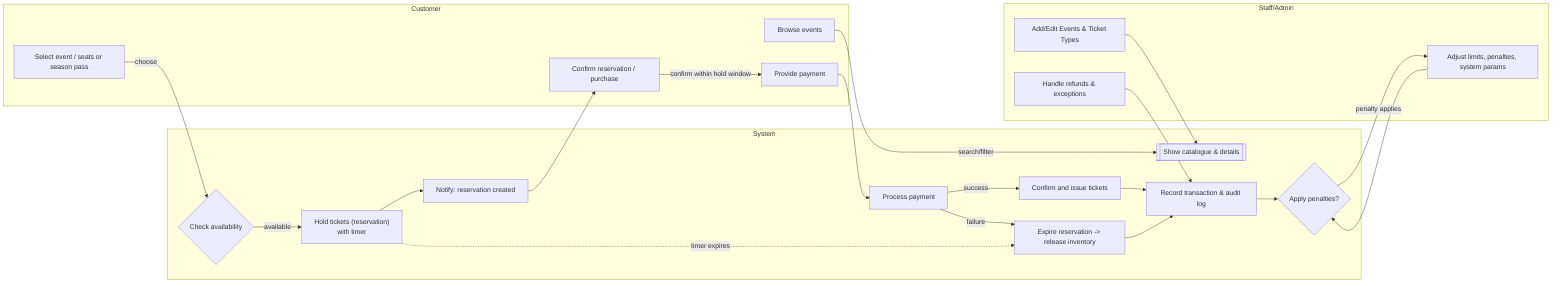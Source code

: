 flowchart LR
  subgraph Customer
    C_Browse[Browse events]
    C_Select[Select event / seats or season pass]
    C_Confirm[Confirm reservation / purchase]
    C_Pay[Provide payment]
  end

  subgraph System
    S_ShowCatalogue[[Show catalogue & details]]
    S_CheckAvailability{Check availability}
    S_Hold["Hold tickets (reservation)\nwith timer"]
    S_NotifyReserve[Notify: reservation created]
    S_PaymentGateway[Process payment]
    S_ConfirmPurchase[Confirm and issue tickets]
    S_Expire[Expire reservation -> release inventory]
    S_Record[Record transaction & audit log]
    S_PenaltyCheck{Apply penalties?}
  end

  subgraph Staff/Admin
    A_ManageEvents[Add/Edit Events & Ticket Types]
    A_AdjustRules[Adjust limits, penalties, system params]
    A_HandleRefunds[Handle refunds & exceptions]
  end

  C_Browse -->|search/filter| S_ShowCatalogue
  C_Select -->|choose| S_CheckAvailability
  S_CheckAvailability -- available --> S_Hold
  S_Hold --> S_NotifyReserve
  S_NotifyReserve --> C_Confirm
  C_Confirm -->|confirm within hold window| C_Pay
  C_Pay --> S_PaymentGateway
  S_PaymentGateway -->|success| S_ConfirmPurchase
  S_PaymentGateway -->|failure| S_Expire
  S_ConfirmPurchase --> S_Record
  S_Expire --> S_Record
  S_Record --> S_PenaltyCheck
  S_PenaltyCheck -->|penalty applies| A_AdjustRules

  %% reservation expiry timer path
  S_Hold -. timer expires .-> S_Expire
  %% staff actions
  A_ManageEvents --> S_ShowCatalogue
  A_AdjustRules --> S_PenaltyCheck
  A_HandleRefunds --> S_Record